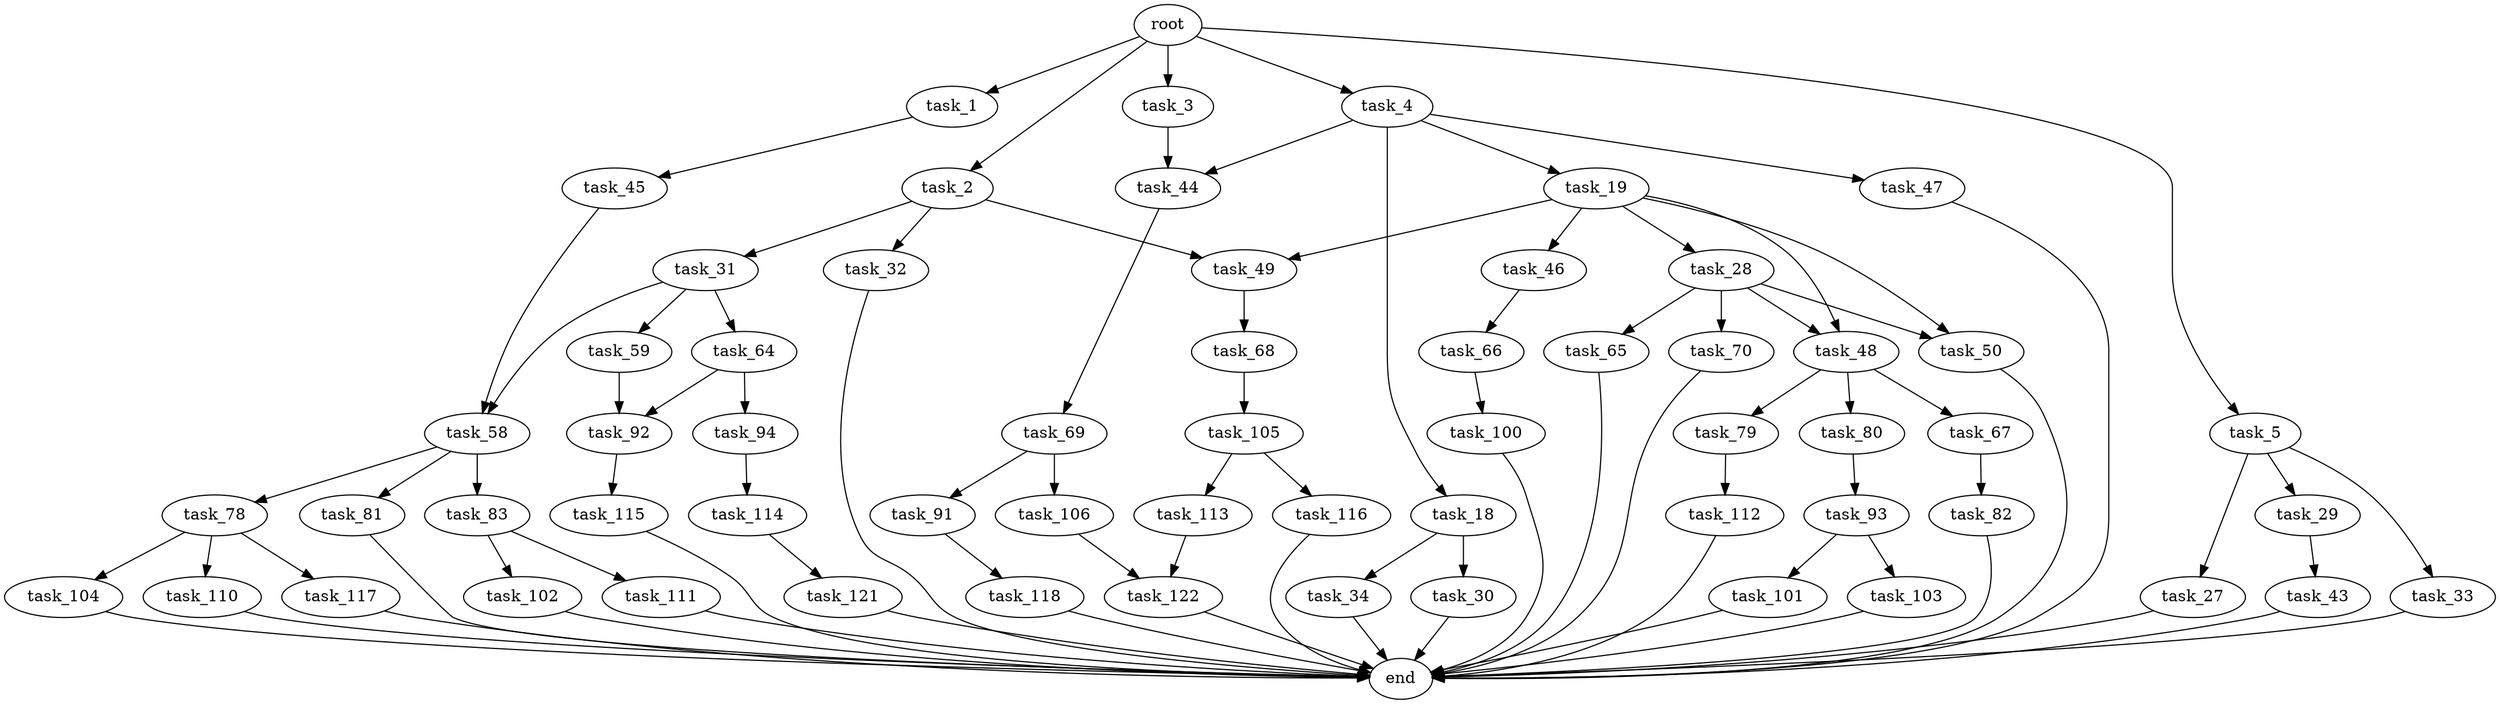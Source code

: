 digraph G {
  root [size="0.000000"];
  task_1 [size="231928233984.000000"];
  task_2 [size="316415817395.000000"];
  task_3 [size="549755813888.000000"];
  task_4 [size="1073741824000.000000"];
  task_5 [size="8589934592.000000"];
  task_18 [size="3835001806.000000"];
  task_19 [size="170846241849.000000"];
  task_27 [size="165152678878.000000"];
  task_28 [size="8589934592.000000"];
  task_29 [size="4107492768.000000"];
  task_30 [size="672975320007.000000"];
  task_31 [size="1073741824000.000000"];
  task_32 [size="1321212157812.000000"];
  task_33 [size="618369243406.000000"];
  task_34 [size="775875446941.000000"];
  task_43 [size="1073741824000.000000"];
  task_44 [size="245700186541.000000"];
  task_45 [size="83730724846.000000"];
  task_46 [size="11771898462.000000"];
  task_47 [size="782757789696.000000"];
  task_48 [size="549755813888.000000"];
  task_49 [size="1044112756176.000000"];
  task_50 [size="1141208818690.000000"];
  task_58 [size="231928233984.000000"];
  task_59 [size="45656190381.000000"];
  task_64 [size="614186205119.000000"];
  task_65 [size="11744000247.000000"];
  task_66 [size="24710610466.000000"];
  task_67 [size="2187246768.000000"];
  task_68 [size="301036470079.000000"];
  task_69 [size="1215368542456.000000"];
  task_70 [size="145952410686.000000"];
  task_78 [size="134217728000.000000"];
  task_79 [size="8285004476.000000"];
  task_80 [size="68719476736.000000"];
  task_81 [size="17153775376.000000"];
  task_82 [size="7128571778.000000"];
  task_83 [size="1073741824000.000000"];
  task_91 [size="549755813888.000000"];
  task_92 [size="361924006682.000000"];
  task_93 [size="43952546137.000000"];
  task_94 [size="134217728000.000000"];
  task_100 [size="231928233984.000000"];
  task_101 [size="28991029248.000000"];
  task_102 [size="9246462220.000000"];
  task_103 [size="7553722641.000000"];
  task_104 [size="691826069587.000000"];
  task_105 [size="4845678316.000000"];
  task_106 [size="89296723506.000000"];
  task_110 [size="5944938525.000000"];
  task_111 [size="25676973745.000000"];
  task_112 [size="3830812701.000000"];
  task_113 [size="9501917008.000000"];
  task_114 [size="549755813888.000000"];
  task_115 [size="6875126271.000000"];
  task_116 [size="381409022212.000000"];
  task_117 [size="372668797253.000000"];
  task_118 [size="1073741824000.000000"];
  task_121 [size="5277023522.000000"];
  task_122 [size="134217728000.000000"];
  end [size="0.000000"];

  root -> task_1 [size="1.000000"];
  root -> task_2 [size="1.000000"];
  root -> task_3 [size="1.000000"];
  root -> task_4 [size="1.000000"];
  root -> task_5 [size="1.000000"];
  task_1 -> task_45 [size="301989888.000000"];
  task_2 -> task_31 [size="301989888.000000"];
  task_2 -> task_32 [size="301989888.000000"];
  task_2 -> task_49 [size="301989888.000000"];
  task_3 -> task_44 [size="536870912.000000"];
  task_4 -> task_18 [size="838860800.000000"];
  task_4 -> task_19 [size="838860800.000000"];
  task_4 -> task_44 [size="838860800.000000"];
  task_4 -> task_47 [size="838860800.000000"];
  task_5 -> task_27 [size="33554432.000000"];
  task_5 -> task_29 [size="33554432.000000"];
  task_5 -> task_33 [size="33554432.000000"];
  task_18 -> task_30 [size="209715200.000000"];
  task_18 -> task_34 [size="209715200.000000"];
  task_19 -> task_28 [size="209715200.000000"];
  task_19 -> task_46 [size="209715200.000000"];
  task_19 -> task_48 [size="209715200.000000"];
  task_19 -> task_49 [size="209715200.000000"];
  task_19 -> task_50 [size="209715200.000000"];
  task_27 -> end [size="1.000000"];
  task_28 -> task_48 [size="33554432.000000"];
  task_28 -> task_50 [size="33554432.000000"];
  task_28 -> task_65 [size="33554432.000000"];
  task_28 -> task_70 [size="33554432.000000"];
  task_29 -> task_43 [size="75497472.000000"];
  task_30 -> end [size="1.000000"];
  task_31 -> task_58 [size="838860800.000000"];
  task_31 -> task_59 [size="838860800.000000"];
  task_31 -> task_64 [size="838860800.000000"];
  task_32 -> end [size="1.000000"];
  task_33 -> end [size="1.000000"];
  task_34 -> end [size="1.000000"];
  task_43 -> end [size="1.000000"];
  task_44 -> task_69 [size="679477248.000000"];
  task_45 -> task_58 [size="209715200.000000"];
  task_46 -> task_66 [size="209715200.000000"];
  task_47 -> end [size="1.000000"];
  task_48 -> task_67 [size="536870912.000000"];
  task_48 -> task_79 [size="536870912.000000"];
  task_48 -> task_80 [size="536870912.000000"];
  task_49 -> task_68 [size="679477248.000000"];
  task_50 -> end [size="1.000000"];
  task_58 -> task_78 [size="301989888.000000"];
  task_58 -> task_81 [size="301989888.000000"];
  task_58 -> task_83 [size="301989888.000000"];
  task_59 -> task_92 [size="33554432.000000"];
  task_64 -> task_92 [size="679477248.000000"];
  task_64 -> task_94 [size="679477248.000000"];
  task_65 -> end [size="1.000000"];
  task_66 -> task_100 [size="33554432.000000"];
  task_67 -> task_82 [size="75497472.000000"];
  task_68 -> task_105 [size="411041792.000000"];
  task_69 -> task_91 [size="838860800.000000"];
  task_69 -> task_106 [size="838860800.000000"];
  task_70 -> end [size="1.000000"];
  task_78 -> task_104 [size="209715200.000000"];
  task_78 -> task_110 [size="209715200.000000"];
  task_78 -> task_117 [size="209715200.000000"];
  task_79 -> task_112 [size="838860800.000000"];
  task_80 -> task_93 [size="134217728.000000"];
  task_81 -> end [size="1.000000"];
  task_82 -> end [size="1.000000"];
  task_83 -> task_102 [size="838860800.000000"];
  task_83 -> task_111 [size="838860800.000000"];
  task_91 -> task_118 [size="536870912.000000"];
  task_92 -> task_115 [size="301989888.000000"];
  task_93 -> task_101 [size="838860800.000000"];
  task_93 -> task_103 [size="838860800.000000"];
  task_94 -> task_114 [size="209715200.000000"];
  task_100 -> end [size="1.000000"];
  task_101 -> end [size="1.000000"];
  task_102 -> end [size="1.000000"];
  task_103 -> end [size="1.000000"];
  task_104 -> end [size="1.000000"];
  task_105 -> task_113 [size="301989888.000000"];
  task_105 -> task_116 [size="301989888.000000"];
  task_106 -> task_122 [size="134217728.000000"];
  task_110 -> end [size="1.000000"];
  task_111 -> end [size="1.000000"];
  task_112 -> end [size="1.000000"];
  task_113 -> task_122 [size="33554432.000000"];
  task_114 -> task_121 [size="536870912.000000"];
  task_115 -> end [size="1.000000"];
  task_116 -> end [size="1.000000"];
  task_117 -> end [size="1.000000"];
  task_118 -> end [size="1.000000"];
  task_121 -> end [size="1.000000"];
  task_122 -> end [size="1.000000"];
}
